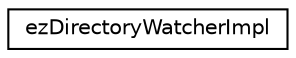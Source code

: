 digraph "Graphical Class Hierarchy"
{
 // LATEX_PDF_SIZE
  edge [fontname="Helvetica",fontsize="10",labelfontname="Helvetica",labelfontsize="10"];
  node [fontname="Helvetica",fontsize="10",shape=record];
  rankdir="LR";
  Node0 [label="ezDirectoryWatcherImpl",height=0.2,width=0.4,color="black", fillcolor="white", style="filled",URL="$dc/d81/structez_directory_watcher_impl.htm",tooltip=" "];
}
